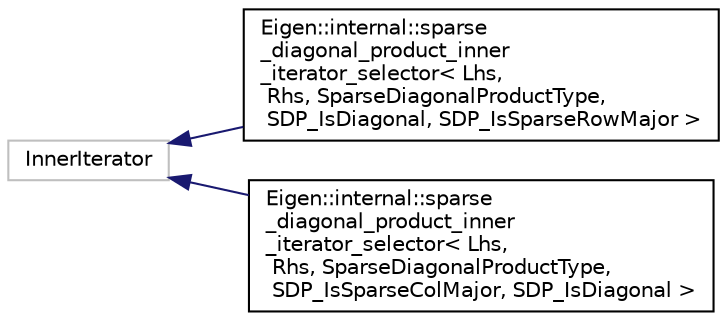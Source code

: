 digraph "Graphical Class Hierarchy"
{
  edge [fontname="Helvetica",fontsize="10",labelfontname="Helvetica",labelfontsize="10"];
  node [fontname="Helvetica",fontsize="10",shape=record];
  rankdir="LR";
  Node1 [label="InnerIterator",height=0.2,width=0.4,color="grey75", fillcolor="white", style="filled"];
  Node1 -> Node2 [dir="back",color="midnightblue",fontsize="10",style="solid",fontname="Helvetica"];
  Node2 [label="Eigen::internal::sparse\l_diagonal_product_inner\l_iterator_selector\< Lhs,\l Rhs, SparseDiagonalProductType,\l SDP_IsDiagonal, SDP_IsSparseRowMajor \>",height=0.2,width=0.4,color="black", fillcolor="white", style="filled",URL="$class_eigen_1_1internal_1_1sparse__diagonal__product__inner__iterator__selector_3_01_lhs_00_01_raf770041248098927054edb13b057459.html"];
  Node1 -> Node3 [dir="back",color="midnightblue",fontsize="10",style="solid",fontname="Helvetica"];
  Node3 [label="Eigen::internal::sparse\l_diagonal_product_inner\l_iterator_selector\< Lhs,\l Rhs, SparseDiagonalProductType,\l SDP_IsSparseColMajor, SDP_IsDiagonal \>",height=0.2,width=0.4,color="black", fillcolor="white", style="filled",URL="$class_eigen_1_1internal_1_1sparse__diagonal__product__inner__iterator__selector_3_01_lhs_00_01_r584de0ca80d9f76b4cc29c94af0f60b4.html"];
}
